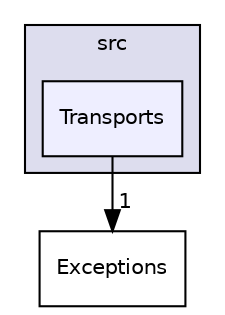 digraph "/home/travis/build/AliceO2Group/Monitoring/src/Transports" {
  bgcolor=transparent;
  compound=true
  node [ fontsize="10", fontname="Helvetica"];
  edge [ labelfontsize="10", labelfontname="Helvetica"];
  subgraph clusterdir_68267d1309a1af8e8297ef4c3efbcdba {
    graph [ bgcolor="#ddddee", pencolor="black", label="src" fontname="Helvetica", fontsize="10", URL="dir_68267d1309a1af8e8297ef4c3efbcdba.html"]
  dir_0deade926bf5eba5a581165f192a0cb7 [shape=box, label="Transports", style="filled", fillcolor="#eeeeff", pencolor="black", URL="dir_0deade926bf5eba5a581165f192a0cb7.html"];
  }
  dir_6bd92bd93c0d5d9980919215b46f20a3 [shape=box label="Exceptions" URL="dir_6bd92bd93c0d5d9980919215b46f20a3.html"];
  dir_0deade926bf5eba5a581165f192a0cb7->dir_6bd92bd93c0d5d9980919215b46f20a3 [headlabel="1", labeldistance=1.5 headhref="dir_000005_000006.html"];
}
